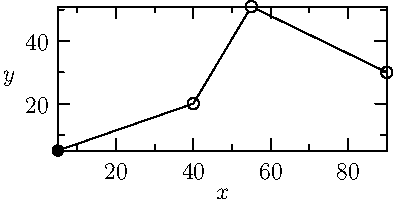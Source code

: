 import graph;

size(200,100,IgnoreAspect);

markroutine marks() {
  return new void(picture pic=currentpicture, frame f, path g) {
    path p=scale(1mm)*unitcircle;
    for(int i=0; i <= length(g); ++i) {
      pair z=point(g,i);
      frame f;
      if(i % 4 == 0) {
	fill(f,p);
	add(pic,f,z);
      } else {
	if(z.y > 50) {
	  pic.add(new void(frame F, transform t) {
	      path q=shift(t*z)*p;
	      unfill(F,q);
	      draw(F,q);
	    });
	} else {
	  draw(f,p);
	  add(pic,f,z);
	}
      }
    }
  };
}

pair[] f={(5,5),(40,20),(55,51),(90,30)};

draw(graph(f),marker(marks()));

xaxis("$x$",BottomTop,LeftTicks);
yaxis("$y$",LeftRight,RightTicks);
